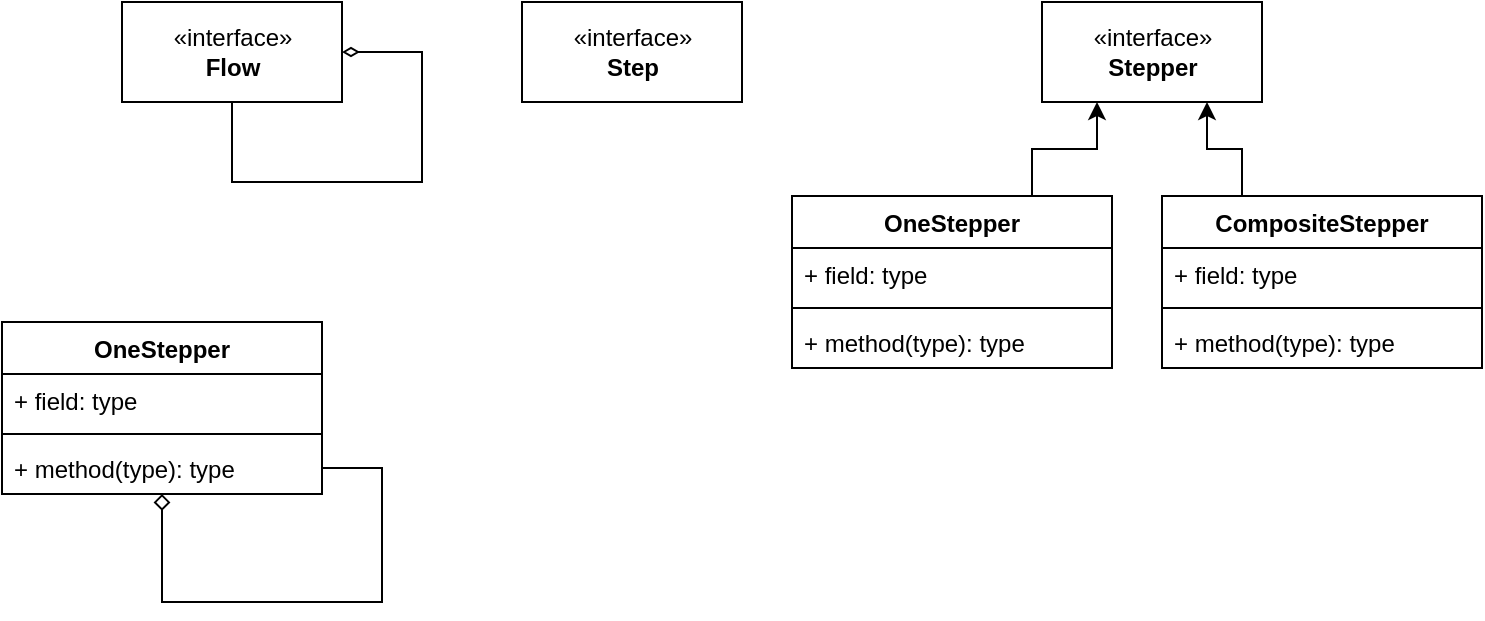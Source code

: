 <mxfile version="14.1.8" type="device" pages="2"><diagram id="AMffL9uUXtESprLdsF8D" name="RxSwift"><mxGraphModel dx="932" dy="658" grid="1" gridSize="10" guides="1" tooltips="1" connect="1" arrows="1" fold="1" page="1" pageScale="1" pageWidth="850" pageHeight="1100" math="0" shadow="0"><root><mxCell id="0"/><mxCell id="1" parent="0"/><mxCell id="u1LioCZHpcAJawvyDy8_-1" value="«interface»&lt;br&gt;&lt;b&gt;Flow&lt;/b&gt;" style="html=1;" parent="1" vertex="1"><mxGeometry x="90" y="50" width="110" height="50" as="geometry"/></mxCell><mxCell id="u1LioCZHpcAJawvyDy8_-2" style="edgeStyle=orthogonalEdgeStyle;rounded=0;orthogonalLoop=1;jettySize=auto;html=1;exitX=0.5;exitY=1;exitDx=0;exitDy=0;entryX=1;entryY=0.5;entryDx=0;entryDy=0;endArrow=diamondThin;endFill=0;" parent="1" source="u1LioCZHpcAJawvyDy8_-1" target="u1LioCZHpcAJawvyDy8_-1" edge="1"><mxGeometry relative="1" as="geometry"><Array as="points"><mxPoint x="145" y="140"/><mxPoint x="240" y="140"/><mxPoint x="240" y="75"/></Array></mxGeometry></mxCell><mxCell id="Y3cPccME9JhbeH_OFNeN-1" value="«interface»&lt;br&gt;&lt;b&gt;Step&lt;/b&gt;" style="html=1;" parent="1" vertex="1"><mxGeometry x="290" y="50" width="110" height="50" as="geometry"/></mxCell><mxCell id="Y3cPccME9JhbeH_OFNeN-2" value="«interface»&lt;br&gt;&lt;b&gt;Stepper&lt;/b&gt;" style="html=1;" parent="1" vertex="1"><mxGeometry x="550" y="50" width="110" height="50" as="geometry"/></mxCell><mxCell id="Y3cPccME9JhbeH_OFNeN-11" style="edgeStyle=orthogonalEdgeStyle;rounded=0;orthogonalLoop=1;jettySize=auto;html=1;exitX=0.75;exitY=0;exitDx=0;exitDy=0;entryX=0.25;entryY=1;entryDx=0;entryDy=0;" parent="1" source="Y3cPccME9JhbeH_OFNeN-3" target="Y3cPccME9JhbeH_OFNeN-2" edge="1"><mxGeometry relative="1" as="geometry"/></mxCell><mxCell id="Y3cPccME9JhbeH_OFNeN-3" value="OneStepper" style="swimlane;fontStyle=1;align=center;verticalAlign=top;childLayout=stackLayout;horizontal=1;startSize=26;horizontalStack=0;resizeParent=1;resizeParentMax=0;resizeLast=0;collapsible=1;marginBottom=0;" parent="1" vertex="1"><mxGeometry x="425" y="147" width="160" height="86" as="geometry"/></mxCell><mxCell id="Y3cPccME9JhbeH_OFNeN-4" value="+ field: type" style="text;strokeColor=none;fillColor=none;align=left;verticalAlign=top;spacingLeft=4;spacingRight=4;overflow=hidden;rotatable=0;points=[[0,0.5],[1,0.5]];portConstraint=eastwest;" parent="Y3cPccME9JhbeH_OFNeN-3" vertex="1"><mxGeometry y="26" width="160" height="26" as="geometry"/></mxCell><mxCell id="Y3cPccME9JhbeH_OFNeN-5" value="" style="line;strokeWidth=1;fillColor=none;align=left;verticalAlign=middle;spacingTop=-1;spacingLeft=3;spacingRight=3;rotatable=0;labelPosition=right;points=[];portConstraint=eastwest;" parent="Y3cPccME9JhbeH_OFNeN-3" vertex="1"><mxGeometry y="52" width="160" height="8" as="geometry"/></mxCell><mxCell id="Y3cPccME9JhbeH_OFNeN-6" value="+ method(type): type" style="text;strokeColor=none;fillColor=none;align=left;verticalAlign=top;spacingLeft=4;spacingRight=4;overflow=hidden;rotatable=0;points=[[0,0.5],[1,0.5]];portConstraint=eastwest;" parent="Y3cPccME9JhbeH_OFNeN-3" vertex="1"><mxGeometry y="60" width="160" height="26" as="geometry"/></mxCell><mxCell id="Y3cPccME9JhbeH_OFNeN-12" style="edgeStyle=orthogonalEdgeStyle;rounded=0;orthogonalLoop=1;jettySize=auto;html=1;exitX=0.25;exitY=0;exitDx=0;exitDy=0;entryX=0.75;entryY=1;entryDx=0;entryDy=0;" parent="1" source="Y3cPccME9JhbeH_OFNeN-7" target="Y3cPccME9JhbeH_OFNeN-2" edge="1"><mxGeometry relative="1" as="geometry"/></mxCell><mxCell id="Y3cPccME9JhbeH_OFNeN-7" value="CompositeStepper" style="swimlane;fontStyle=1;align=center;verticalAlign=top;childLayout=stackLayout;horizontal=1;startSize=26;horizontalStack=0;resizeParent=1;resizeParentMax=0;resizeLast=0;collapsible=1;marginBottom=0;" parent="1" vertex="1"><mxGeometry x="610" y="147" width="160" height="86" as="geometry"/></mxCell><mxCell id="Y3cPccME9JhbeH_OFNeN-8" value="+ field: type" style="text;strokeColor=none;fillColor=none;align=left;verticalAlign=top;spacingLeft=4;spacingRight=4;overflow=hidden;rotatable=0;points=[[0,0.5],[1,0.5]];portConstraint=eastwest;" parent="Y3cPccME9JhbeH_OFNeN-7" vertex="1"><mxGeometry y="26" width="160" height="26" as="geometry"/></mxCell><mxCell id="Y3cPccME9JhbeH_OFNeN-9" value="" style="line;strokeWidth=1;fillColor=none;align=left;verticalAlign=middle;spacingTop=-1;spacingLeft=3;spacingRight=3;rotatable=0;labelPosition=right;points=[];portConstraint=eastwest;" parent="Y3cPccME9JhbeH_OFNeN-7" vertex="1"><mxGeometry y="52" width="160" height="8" as="geometry"/></mxCell><mxCell id="Y3cPccME9JhbeH_OFNeN-10" value="+ method(type): type" style="text;strokeColor=none;fillColor=none;align=left;verticalAlign=top;spacingLeft=4;spacingRight=4;overflow=hidden;rotatable=0;points=[[0,0.5],[1,0.5]];portConstraint=eastwest;" parent="Y3cPccME9JhbeH_OFNeN-7" vertex="1"><mxGeometry y="60" width="160" height="26" as="geometry"/></mxCell><mxCell id="Y3cPccME9JhbeH_OFNeN-13" value="OneStepper" style="swimlane;fontStyle=1;align=center;verticalAlign=top;childLayout=stackLayout;horizontal=1;startSize=26;horizontalStack=0;resizeParent=1;resizeParentMax=0;resizeLast=0;collapsible=1;marginBottom=0;" parent="1" vertex="1"><mxGeometry x="30" y="210" width="160" height="86" as="geometry"/></mxCell><mxCell id="Y3cPccME9JhbeH_OFNeN-14" value="+ field: type" style="text;strokeColor=none;fillColor=none;align=left;verticalAlign=top;spacingLeft=4;spacingRight=4;overflow=hidden;rotatable=0;points=[[0,0.5],[1,0.5]];portConstraint=eastwest;" parent="Y3cPccME9JhbeH_OFNeN-13" vertex="1"><mxGeometry y="26" width="160" height="26" as="geometry"/></mxCell><mxCell id="Y3cPccME9JhbeH_OFNeN-15" value="" style="line;strokeWidth=1;fillColor=none;align=left;verticalAlign=middle;spacingTop=-1;spacingLeft=3;spacingRight=3;rotatable=0;labelPosition=right;points=[];portConstraint=eastwest;" parent="Y3cPccME9JhbeH_OFNeN-13" vertex="1"><mxGeometry y="52" width="160" height="8" as="geometry"/></mxCell><mxCell id="Y3cPccME9JhbeH_OFNeN-18" style="edgeStyle=orthogonalEdgeStyle;rounded=0;orthogonalLoop=1;jettySize=auto;html=1;exitX=1;exitY=0.5;exitDx=0;exitDy=0;endArrow=diamond;endFill=0;" parent="Y3cPccME9JhbeH_OFNeN-13" source="Y3cPccME9JhbeH_OFNeN-16" target="Y3cPccME9JhbeH_OFNeN-13" edge="1"><mxGeometry relative="1" as="geometry"><Array as="points"><mxPoint x="190" y="73"/><mxPoint x="190" y="140"/><mxPoint x="80" y="140"/></Array></mxGeometry></mxCell><mxCell id="Y3cPccME9JhbeH_OFNeN-16" value="+ method(type): type" style="text;strokeColor=none;fillColor=none;align=left;verticalAlign=top;spacingLeft=4;spacingRight=4;overflow=hidden;rotatable=0;points=[[0,0.5],[1,0.5]];portConstraint=eastwest;" parent="Y3cPccME9JhbeH_OFNeN-13" vertex="1"><mxGeometry y="60" width="160" height="26" as="geometry"/></mxCell></root></mxGraphModel></diagram><diagram id="xMTTi5E8YyEz1v4v-XUq" name="XCoordinate"><mxGraphModel dx="1782" dy="711" grid="1" gridSize="10" guides="1" tooltips="1" connect="1" arrows="1" fold="1" page="1" pageScale="1" pageWidth="850" pageHeight="1100" math="0" shadow="0"><root><mxCell id="Dua1auUnW-fC5p_0gUyC-0"/><mxCell id="Dua1auUnW-fC5p_0gUyC-1" parent="Dua1auUnW-fC5p_0gUyC-0"/><mxCell id="Dua1auUnW-fC5p_0gUyC-3" value="&lt;p style=&quot;margin: 0px ; margin-top: 4px ; text-align: center&quot;&gt;&lt;i&gt;&amp;lt;&amp;lt;Interface&amp;gt;&amp;gt;&lt;/i&gt;&lt;br&gt;&lt;b&gt;Presentable&lt;/b&gt;&lt;br&gt;&lt;/p&gt;&lt;hr size=&quot;1&quot;&gt;&lt;p style=&quot;margin: 0px ; margin-left: 4px&quot;&gt;+ viewController&lt;br&gt;+ field2: Type&lt;/p&gt;&lt;hr size=&quot;1&quot;&gt;&lt;p style=&quot;margin: 0px ; margin-left: 4px&quot;&gt;func router&amp;lt;R: Route&amp;gt;(for route: R) -&amp;gt; StrongRouter&amp;lt;R&amp;gt;?&lt;br&gt;func presented(from presentable: Presentable?)&lt;br&gt;&lt;/p&gt;&lt;p style=&quot;margin: 0px ; margin-left: 4px&quot;&gt;func setRoot(for window: UIWindow)&lt;br&gt;&lt;/p&gt;" style="verticalAlign=top;align=left;overflow=fill;fontSize=12;fontFamily=Helvetica;html=1;" parent="Dua1auUnW-fC5p_0gUyC-1" vertex="1"><mxGeometry x="60" y="60" width="320" height="140" as="geometry"/></mxCell><mxCell id="Dua1auUnW-fC5p_0gUyC-10" style="edgeStyle=orthogonalEdgeStyle;rounded=0;orthogonalLoop=1;jettySize=auto;html=1;exitX=0;exitY=0.5;exitDx=0;exitDy=0;entryX=1;entryY=0.5;entryDx=0;entryDy=0;endArrow=diamondThin;endFill=0;endSize=19;" parent="Dua1auUnW-fC5p_0gUyC-1" source="Dua1auUnW-fC5p_0gUyC-4" target="Dua1auUnW-fC5p_0gUyC-3" edge="1"><mxGeometry relative="1" as="geometry"/></mxCell><mxCell id="4PHYphPn1xdbsWkQFINv-1" style="edgeStyle=orthogonalEdgeStyle;rounded=0;orthogonalLoop=1;jettySize=auto;html=1;exitX=1;exitY=0.5;exitDx=0;exitDy=0;entryX=0;entryY=0.5;entryDx=0;entryDy=0;endSize=11;" parent="Dua1auUnW-fC5p_0gUyC-1" source="Dua1auUnW-fC5p_0gUyC-4" target="Dua1auUnW-fC5p_0gUyC-12" edge="1"><mxGeometry relative="1" as="geometry"/></mxCell><mxCell id="Dua1auUnW-fC5p_0gUyC-4" value="«interface»&lt;br&gt;&lt;b&gt;TransitionContext&lt;/b&gt;&lt;br&gt;presentables&lt;br&gt;animation" style="html=1;" parent="Dua1auUnW-fC5p_0gUyC-1" vertex="1"><mxGeometry x="470" y="97.5" width="110" height="65" as="geometry"/></mxCell><mxCell id="Dua1auUnW-fC5p_0gUyC-6" value="" style="edgeStyle=orthogonalEdgeStyle;rounded=0;orthogonalLoop=1;jettySize=auto;html=1;endArrow=block;endFill=0;entryX=0.25;entryY=1;entryDx=0;entryDy=0;endSize=10;" parent="Dua1auUnW-fC5p_0gUyC-1" source="Dua1auUnW-fC5p_0gUyC-5" target="Dua1auUnW-fC5p_0gUyC-3" edge="1"><mxGeometry relative="1" as="geometry"/></mxCell><mxCell id="Dua1auUnW-fC5p_0gUyC-5" value="«interface»&lt;br&gt;&lt;b&gt;Router&lt;/b&gt;&lt;br&gt;&lt;div style=&quot;text-align: left&quot;&gt;&lt;span&gt;func contextTrigger(&lt;/span&gt;&lt;/div&gt;&lt;div style=&quot;text-align: left&quot;&gt;&lt;span&gt;&amp;nbsp; route: RouteType,&amp;nbsp;&lt;/span&gt;&lt;/div&gt;&lt;div style=&quot;text-align: left&quot;&gt;&lt;span&gt;&amp;nbsp; options: TransitionOptions,&amp;nbsp;&lt;/span&gt;&lt;/div&gt;&lt;div style=&quot;text-align: left&quot;&gt;&lt;span&gt;&amp;nbsp; completion: ContextPresentationHandler?)&lt;/span&gt;&lt;/div&gt;" style="html=1;" parent="Dua1auUnW-fC5p_0gUyC-1" vertex="1"><mxGeometry x="-80" y="240" width="240" height="90" as="geometry"/></mxCell><mxCell id="Dua1auUnW-fC5p_0gUyC-7" value="" style="edgeStyle=orthogonalEdgeStyle;rounded=0;orthogonalLoop=1;jettySize=auto;html=1;endArrow=block;endFill=0;entryX=0.75;entryY=1;entryDx=0;entryDy=0;endSize=10;" parent="Dua1auUnW-fC5p_0gUyC-1" source="Dua1auUnW-fC5p_0gUyC-8" target="Dua1auUnW-fC5p_0gUyC-3" edge="1"><mxGeometry relative="1" as="geometry"><mxPoint x="230" y="200" as="targetPoint"/></mxGeometry></mxCell><mxCell id="Dua1auUnW-fC5p_0gUyC-8" value="«interface»&lt;br&gt;&lt;b&gt;TransitionPerformer&lt;/b&gt;&lt;br&gt;rootViewController" style="html=1;" parent="Dua1auUnW-fC5p_0gUyC-1" vertex="1"><mxGeometry x="280" y="260" width="140" height="50" as="geometry"/></mxCell><mxCell id="Dua1auUnW-fC5p_0gUyC-9" value="«interface»&lt;br&gt;&lt;b&gt;Route&lt;/b&gt;" style="html=1;" parent="Dua1auUnW-fC5p_0gUyC-1" vertex="1"><mxGeometry x="720" y="380" width="110" height="50" as="geometry"/></mxCell><mxCell id="Dua1auUnW-fC5p_0gUyC-11" value="«interface»&lt;br&gt;&lt;b&gt;UIViewControllerAnimatedTransitioning&lt;/b&gt;" style="html=1;" parent="Dua1auUnW-fC5p_0gUyC-1" vertex="1"><mxGeometry x="600" y="10" width="240" height="45" as="geometry"/></mxCell><mxCell id="Dua1auUnW-fC5p_0gUyC-13" value="" style="edgeStyle=orthogonalEdgeStyle;rounded=0;orthogonalLoop=1;jettySize=auto;html=1;endArrow=block;endFill=0;" parent="Dua1auUnW-fC5p_0gUyC-1" source="Dua1auUnW-fC5p_0gUyC-12" target="Dua1auUnW-fC5p_0gUyC-11" edge="1"><mxGeometry relative="1" as="geometry"/></mxCell><mxCell id="Dua1auUnW-fC5p_0gUyC-12" value="«interface»&lt;br&gt;&lt;b&gt;TransitionAnimation&lt;/b&gt;" style="html=1;" parent="Dua1auUnW-fC5p_0gUyC-1" vertex="1"><mxGeometry x="650" y="110" width="140" height="40" as="geometry"/></mxCell><mxCell id="Dua1auUnW-fC5p_0gUyC-14" value="«interface»&lt;br&gt;&lt;b&gt;UIViewControllerInteractiveTransitioning&lt;/b&gt;" style="html=1;" parent="Dua1auUnW-fC5p_0gUyC-1" vertex="1"><mxGeometry x="910" y="105" width="240" height="45" as="geometry"/></mxCell><mxCell id="Dua1auUnW-fC5p_0gUyC-15" value="" style="edgeStyle=orthogonalEdgeStyle;rounded=0;orthogonalLoop=1;jettySize=auto;html=1;endArrow=block;endFill=0;dashed=1;" parent="Dua1auUnW-fC5p_0gUyC-1" source="Dua1auUnW-fC5p_0gUyC-16" target="Dua1auUnW-fC5p_0gUyC-14" edge="1"><mxGeometry relative="1" as="geometry"/></mxCell><mxCell id="Dua1auUnW-fC5p_0gUyC-16" value="«interface»&lt;br&gt;&lt;b&gt;PercentDrivenInteractionController&lt;/b&gt;" style="html=1;" parent="Dua1auUnW-fC5p_0gUyC-1" vertex="1"><mxGeometry x="927.5" y="195" width="205" height="50" as="geometry"/></mxCell><mxCell id="Dua1auUnW-fC5p_0gUyC-21" value="" style="edgeStyle=orthogonalEdgeStyle;rounded=0;orthogonalLoop=1;jettySize=auto;html=1;dashed=1;endArrow=block;endFill=0;" parent="Dua1auUnW-fC5p_0gUyC-1" source="Dua1auUnW-fC5p_0gUyC-17" target="Dua1auUnW-fC5p_0gUyC-16" edge="1"><mxGeometry relative="1" as="geometry"/></mxCell><mxCell id="Dua1auUnW-fC5p_0gUyC-17" value="UIPercentDrivenInteractiveTransition" style="swimlane;fontStyle=1;align=center;verticalAlign=top;childLayout=stackLayout;horizontal=1;startSize=26;horizontalStack=0;resizeParent=1;resizeParentMax=0;resizeLast=0;collapsible=1;marginBottom=0;" parent="Dua1auUnW-fC5p_0gUyC-1" vertex="1"><mxGeometry x="915" y="310" width="230" height="86" as="geometry"/></mxCell><mxCell id="Dua1auUnW-fC5p_0gUyC-18" value="+ field: type" style="text;strokeColor=none;fillColor=none;align=left;verticalAlign=top;spacingLeft=4;spacingRight=4;overflow=hidden;rotatable=0;points=[[0,0.5],[1,0.5]];portConstraint=eastwest;" parent="Dua1auUnW-fC5p_0gUyC-17" vertex="1"><mxGeometry y="26" width="230" height="26" as="geometry"/></mxCell><mxCell id="Dua1auUnW-fC5p_0gUyC-19" value="" style="line;strokeWidth=1;fillColor=none;align=left;verticalAlign=middle;spacingTop=-1;spacingLeft=3;spacingRight=3;rotatable=0;labelPosition=right;points=[];portConstraint=eastwest;" parent="Dua1auUnW-fC5p_0gUyC-17" vertex="1"><mxGeometry y="52" width="230" height="8" as="geometry"/></mxCell><mxCell id="Dua1auUnW-fC5p_0gUyC-20" value="+ method(type): type" style="text;strokeColor=none;fillColor=none;align=left;verticalAlign=top;spacingLeft=4;spacingRight=4;overflow=hidden;rotatable=0;points=[[0,0.5],[1,0.5]];portConstraint=eastwest;" parent="Dua1auUnW-fC5p_0gUyC-17" vertex="1"><mxGeometry y="60" width="230" height="26" as="geometry"/></mxCell><mxCell id="Dua1auUnW-fC5p_0gUyC-23" style="edgeStyle=orthogonalEdgeStyle;rounded=0;orthogonalLoop=1;jettySize=auto;html=1;exitX=0.25;exitY=0;exitDx=0;exitDy=0;entryX=0.5;entryY=1;entryDx=0;entryDy=0;endArrow=block;endFill=0;endSize=10;" parent="Dua1auUnW-fC5p_0gUyC-1" source="Dua1auUnW-fC5p_0gUyC-22" target="Dua1auUnW-fC5p_0gUyC-5" edge="1"><mxGeometry relative="1" as="geometry"/></mxCell><mxCell id="Dua1auUnW-fC5p_0gUyC-24" style="edgeStyle=orthogonalEdgeStyle;rounded=0;orthogonalLoop=1;jettySize=auto;html=1;exitX=0.75;exitY=0;exitDx=0;exitDy=0;entryX=0.5;entryY=1;entryDx=0;entryDy=0;endArrow=block;endFill=0;endSize=10;" parent="Dua1auUnW-fC5p_0gUyC-1" source="Dua1auUnW-fC5p_0gUyC-22" target="Dua1auUnW-fC5p_0gUyC-8" edge="1"><mxGeometry relative="1" as="geometry"/></mxCell><mxCell id="Dua1auUnW-fC5p_0gUyC-30" style="edgeStyle=orthogonalEdgeStyle;rounded=0;orthogonalLoop=1;jettySize=auto;html=1;exitX=1;exitY=0.5;exitDx=0;exitDy=0;entryX=0.997;entryY=1.077;entryDx=0;entryDy=0;entryPerimeter=0;endArrow=blockThin;endFill=1;" parent="Dua1auUnW-fC5p_0gUyC-1" source="Dua1auUnW-fC5p_0gUyC-22" target="Dua1auUnW-fC5p_0gUyC-26" edge="1"><mxGeometry relative="1" as="geometry"/></mxCell><mxCell id="Dua1auUnW-fC5p_0gUyC-22" value="«interface»&lt;br&gt;&lt;b&gt;Coordinator&lt;/b&gt;" style="html=1;" parent="Dua1auUnW-fC5p_0gUyC-1" vertex="1"><mxGeometry x="160" y="370" width="110" height="50" as="geometry"/></mxCell><mxCell id="Dua1auUnW-fC5p_0gUyC-29" value="" style="edgeStyle=orthogonalEdgeStyle;rounded=0;orthogonalLoop=1;jettySize=auto;html=1;endArrow=block;endFill=0;dashed=1;" parent="Dua1auUnW-fC5p_0gUyC-1" source="Dua1auUnW-fC5p_0gUyC-25" target="Dua1auUnW-fC5p_0gUyC-22" edge="1"><mxGeometry relative="1" as="geometry"/></mxCell><mxCell id="Dua1auUnW-fC5p_0gUyC-25" value="AnyCoordinator&lt;R: Route, T: TransitionProtocol&gt;" style="swimlane;fontStyle=1;align=center;verticalAlign=top;childLayout=stackLayout;horizontal=1;startSize=26;horizontalStack=0;resizeParent=1;resizeParentMax=0;resizeLast=0;collapsible=1;marginBottom=0;" parent="Dua1auUnW-fC5p_0gUyC-1" vertex="1"><mxGeometry x="63.5" y="480" width="303" height="86" as="geometry"/></mxCell><mxCell id="Dua1auUnW-fC5p_0gUyC-26" value="+ field: type" style="text;strokeColor=none;fillColor=none;align=left;verticalAlign=top;spacingLeft=4;spacingRight=4;overflow=hidden;rotatable=0;points=[[0,0.5],[1,0.5]];portConstraint=eastwest;" parent="Dua1auUnW-fC5p_0gUyC-25" vertex="1"><mxGeometry y="26" width="303" height="26" as="geometry"/></mxCell><mxCell id="Dua1auUnW-fC5p_0gUyC-27" value="" style="line;strokeWidth=1;fillColor=none;align=left;verticalAlign=middle;spacingTop=-1;spacingLeft=3;spacingRight=3;rotatable=0;labelPosition=right;points=[];portConstraint=eastwest;" parent="Dua1auUnW-fC5p_0gUyC-25" vertex="1"><mxGeometry y="52" width="303" height="8" as="geometry"/></mxCell><mxCell id="Dua1auUnW-fC5p_0gUyC-28" value="+ method(type): type" style="text;strokeColor=none;fillColor=none;align=left;verticalAlign=top;spacingLeft=4;spacingRight=4;overflow=hidden;rotatable=0;points=[[0,0.5],[1,0.5]];portConstraint=eastwest;" parent="Dua1auUnW-fC5p_0gUyC-25" vertex="1"><mxGeometry y="60" width="303" height="26" as="geometry"/></mxCell><mxCell id="Dua1auUnW-fC5p_0gUyC-31" value="BaseCoordinator&lt;R: Route, T: TransitionProtocol&gt;" style="swimlane;fontStyle=1;align=center;verticalAlign=top;childLayout=stackLayout;horizontal=1;startSize=26;horizontalStack=0;resizeParent=1;resizeParentMax=0;resizeLast=0;collapsible=1;marginBottom=0;" parent="Dua1auUnW-fC5p_0gUyC-1" vertex="1"><mxGeometry x="-270" y="480" width="305" height="86" as="geometry"/></mxCell><mxCell id="Dua1auUnW-fC5p_0gUyC-32" value="+ field: type" style="text;strokeColor=none;fillColor=none;align=left;verticalAlign=top;spacingLeft=4;spacingRight=4;overflow=hidden;rotatable=0;points=[[0,0.5],[1,0.5]];portConstraint=eastwest;" parent="Dua1auUnW-fC5p_0gUyC-31" vertex="1"><mxGeometry y="26" width="305" height="26" as="geometry"/></mxCell><mxCell id="Dua1auUnW-fC5p_0gUyC-33" value="" style="line;strokeWidth=1;fillColor=none;align=left;verticalAlign=middle;spacingTop=-1;spacingLeft=3;spacingRight=3;rotatable=0;labelPosition=right;points=[];portConstraint=eastwest;" parent="Dua1auUnW-fC5p_0gUyC-31" vertex="1"><mxGeometry y="52" width="305" height="8" as="geometry"/></mxCell><mxCell id="Dua1auUnW-fC5p_0gUyC-34" value="+ method(type): type" style="text;strokeColor=none;fillColor=none;align=left;verticalAlign=top;spacingLeft=4;spacingRight=4;overflow=hidden;rotatable=0;points=[[0,0.5],[1,0.5]];portConstraint=eastwest;" parent="Dua1auUnW-fC5p_0gUyC-31" vertex="1"><mxGeometry y="60" width="305" height="26" as="geometry"/></mxCell><mxCell id="Dua1auUnW-fC5p_0gUyC-36" style="edgeStyle=orthogonalEdgeStyle;rounded=0;orthogonalLoop=1;jettySize=auto;html=1;exitX=0.75;exitY=0;exitDx=0;exitDy=0;entryX=0;entryY=0.5;entryDx=0;entryDy=0;endArrow=block;endFill=0;dashed=1;" parent="Dua1auUnW-fC5p_0gUyC-1" source="Dua1auUnW-fC5p_0gUyC-31" target="Dua1auUnW-fC5p_0gUyC-22" edge="1"><mxGeometry relative="1" as="geometry"/></mxCell><mxCell id="Dua1auUnW-fC5p_0gUyC-41" style="edgeStyle=orthogonalEdgeStyle;rounded=0;orthogonalLoop=1;jettySize=auto;html=1;exitX=0.5;exitY=0;exitDx=0;exitDy=0;endArrow=block;endFill=0;" parent="Dua1auUnW-fC5p_0gUyC-1" source="Dua1auUnW-fC5p_0gUyC-37" target="Dua1auUnW-fC5p_0gUyC-31" edge="1"><mxGeometry relative="1" as="geometry"/></mxCell><mxCell id="Dua1auUnW-fC5p_0gUyC-37" value="BasicCoordinator&lt;R: Route, T: TransitionProtocol&gt;" style="swimlane;fontStyle=1;align=center;verticalAlign=top;childLayout=stackLayout;horizontal=1;startSize=26;horizontalStack=0;resizeParent=1;resizeParentMax=0;resizeLast=0;collapsible=1;marginBottom=0;" parent="Dua1auUnW-fC5p_0gUyC-1" vertex="1"><mxGeometry x="-270" y="630" width="305" height="86" as="geometry"/></mxCell><mxCell id="Dua1auUnW-fC5p_0gUyC-38" value="+ field: type" style="text;strokeColor=none;fillColor=none;align=left;verticalAlign=top;spacingLeft=4;spacingRight=4;overflow=hidden;rotatable=0;points=[[0,0.5],[1,0.5]];portConstraint=eastwest;" parent="Dua1auUnW-fC5p_0gUyC-37" vertex="1"><mxGeometry y="26" width="305" height="26" as="geometry"/></mxCell><mxCell id="Dua1auUnW-fC5p_0gUyC-39" value="" style="line;strokeWidth=1;fillColor=none;align=left;verticalAlign=middle;spacingTop=-1;spacingLeft=3;spacingRight=3;rotatable=0;labelPosition=right;points=[];portConstraint=eastwest;" parent="Dua1auUnW-fC5p_0gUyC-37" vertex="1"><mxGeometry y="52" width="305" height="8" as="geometry"/></mxCell><mxCell id="Dua1auUnW-fC5p_0gUyC-40" value="+ method(type): type" style="text;strokeColor=none;fillColor=none;align=left;verticalAlign=top;spacingLeft=4;spacingRight=4;overflow=hidden;rotatable=0;points=[[0,0.5],[1,0.5]];portConstraint=eastwest;" parent="Dua1auUnW-fC5p_0gUyC-37" vertex="1"><mxGeometry y="60" width="305" height="26" as="geometry"/></mxCell><mxCell id="4PHYphPn1xdbsWkQFINv-3" style="edgeStyle=orthogonalEdgeStyle;rounded=0;orthogonalLoop=1;jettySize=auto;html=1;exitX=0.5;exitY=0;exitDx=0;exitDy=0;entryX=0.5;entryY=1;entryDx=0;entryDy=0;endArrow=block;endFill=0;" parent="Dua1auUnW-fC5p_0gUyC-1" source="4PHYphPn1xdbsWkQFINv-2" target="Dua1auUnW-fC5p_0gUyC-4" edge="1"><mxGeometry relative="1" as="geometry"/></mxCell><mxCell id="4PHYphPn1xdbsWkQFINv-2" value="«interface»&lt;br&gt;&lt;b&gt;TransitionProtocol&lt;/b&gt;&lt;br&gt;&amp;lt;RootViewController&amp;gt;" style="html=1;" parent="Dua1auUnW-fC5p_0gUyC-1" vertex="1"><mxGeometry x="455" y="220" width="140" height="50" as="geometry"/></mxCell><mxCell id="4PHYphPn1xdbsWkQFINv-8" value="" style="edgeStyle=orthogonalEdgeStyle;rounded=0;orthogonalLoop=1;jettySize=auto;html=1;endArrow=block;endFill=1;" parent="Dua1auUnW-fC5p_0gUyC-1" source="4PHYphPn1xdbsWkQFINv-4" target="4PHYphPn1xdbsWkQFINv-2" edge="1"><mxGeometry relative="1" as="geometry"/></mxCell><mxCell id="4PHYphPn1xdbsWkQFINv-4" value="Transition&#10;struct" style="swimlane;fontStyle=1;align=center;verticalAlign=top;childLayout=stackLayout;horizontal=1;startSize=40;horizontalStack=0;resizeParent=1;resizeParentMax=0;resizeLast=0;collapsible=1;marginBottom=0;" parent="Dua1auUnW-fC5p_0gUyC-1" vertex="1"><mxGeometry x="445" y="310" width="160" height="100" as="geometry"/></mxCell><mxCell id="4PHYphPn1xdbsWkQFINv-5" value="+ field: type" style="text;strokeColor=none;fillColor=none;align=left;verticalAlign=top;spacingLeft=4;spacingRight=4;overflow=hidden;rotatable=0;points=[[0,0.5],[1,0.5]];portConstraint=eastwest;" parent="4PHYphPn1xdbsWkQFINv-4" vertex="1"><mxGeometry y="40" width="160" height="26" as="geometry"/></mxCell><mxCell id="4PHYphPn1xdbsWkQFINv-6" value="" style="line;strokeWidth=1;fillColor=none;align=left;verticalAlign=middle;spacingTop=-1;spacingLeft=3;spacingRight=3;rotatable=0;labelPosition=right;points=[];portConstraint=eastwest;" parent="4PHYphPn1xdbsWkQFINv-4" vertex="1"><mxGeometry y="66" width="160" height="8" as="geometry"/></mxCell><mxCell id="4PHYphPn1xdbsWkQFINv-7" value="+ method(type): type" style="text;strokeColor=none;fillColor=none;align=left;verticalAlign=top;spacingLeft=4;spacingRight=4;overflow=hidden;rotatable=0;points=[[0,0.5],[1,0.5]];portConstraint=eastwest;" parent="4PHYphPn1xdbsWkQFINv-4" vertex="1"><mxGeometry y="74" width="160" height="26" as="geometry"/></mxCell><mxCell id="3Ycw_IJm4NVnfNLK82rE-1" style="edgeStyle=orthogonalEdgeStyle;rounded=0;orthogonalLoop=1;jettySize=auto;html=1;" parent="Dua1auUnW-fC5p_0gUyC-1" source="3Ycw_IJm4NVnfNLK82rE-0" target="Dua1auUnW-fC5p_0gUyC-25" edge="1"><mxGeometry relative="1" as="geometry"/></mxCell><mxCell id="3Ycw_IJm4NVnfNLK82rE-0" value="user" style="rounded=1;whiteSpace=wrap;html=1;" parent="Dua1auUnW-fC5p_0gUyC-1" vertex="1"><mxGeometry x="390" y="630" width="80" height="40" as="geometry"/></mxCell></root></mxGraphModel></diagram></mxfile>